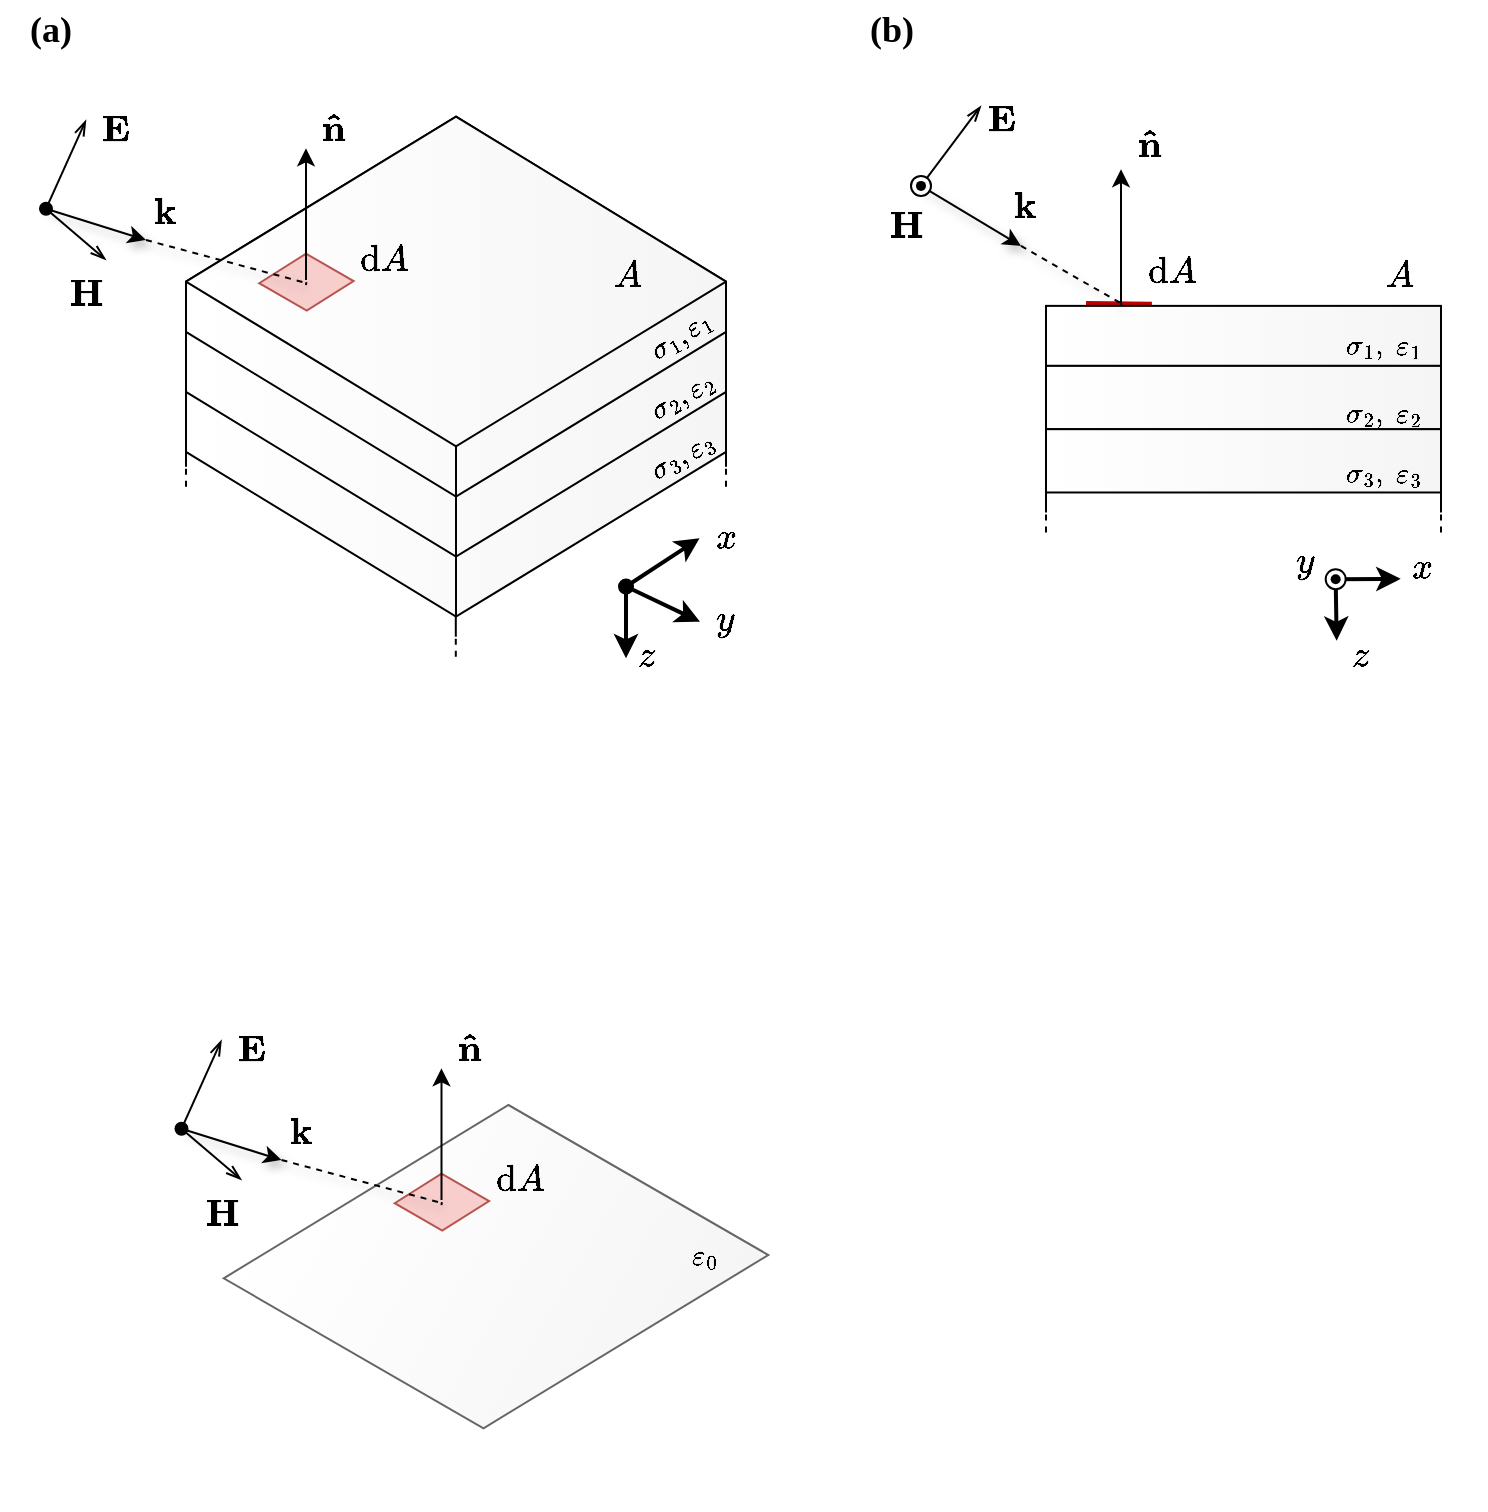 <mxfile version="18.0.6" type="device"><diagram id="U_iILSM88MHI5gb71mpy" name="Page-1"><mxGraphModel dx="1673" dy="1035" grid="1" gridSize="10" guides="1" tooltips="1" connect="1" arrows="1" fold="1" page="1" pageScale="1" pageWidth="1654" pageHeight="1169" math="1" shadow="0"><root><mxCell id="0"/><mxCell id="1" parent="0"/><mxCell id="bYvOaHDMlAFuU2vmQatj-49" value="" style="endArrow=none;html=1;rounded=0;strokeColor=#BD0000;strokeWidth=5;exitX=0.191;exitY=-0.006;exitDx=0;exitDy=0;exitPerimeter=0;entryX=0.268;entryY=0.014;entryDx=0;entryDy=0;entryPerimeter=0;" parent="1" target="bYvOaHDMlAFuU2vmQatj-14" edge="1"><mxGeometry width="50" height="50" relative="1" as="geometry"><mxPoint x="590.002" y="202.94" as="sourcePoint"/><mxPoint x="618.8" y="203.12" as="targetPoint"/></mxGeometry></mxCell><mxCell id="bYvOaHDMlAFuU2vmQatj-2" value="" style="whiteSpace=wrap;html=1;shape=mxgraph.basic.isocube;isoAngle=18.86;fontSize=18;fillColor=#f5f5f5;fontColor=#333333;strokeColor=#000000;gradientColor=#ffffff;gradientDirection=west;" parent="1" vertex="1"><mxGeometry x="140" y="146.27" width="270" height="212.08" as="geometry"/></mxCell><mxCell id="kk_CshJzOZGwAHu3Lzx9-15" value="" style="whiteSpace=wrap;html=1;shape=mxgraph.basic.isocube;isoAngle=18.86;fontSize=18;fillColor=#f5f5f5;fontColor=#333333;strokeColor=#000000;gradientColor=#ffffff;gradientDirection=west;" parent="1" vertex="1"><mxGeometry x="140" y="108.35" width="270" height="220" as="geometry"/></mxCell><mxCell id="kk_CshJzOZGwAHu3Lzx9-16" value="" style="whiteSpace=wrap;html=1;shape=mxgraph.basic.isocube;isoAngle=18.86;fontSize=18;fillColor=#f5f5f5;fontColor=#333333;strokeColor=#000000;gradientColor=#ffffff;gradientDirection=west;" parent="1" vertex="1"><mxGeometry x="140" y="108.35" width="270" height="190" as="geometry"/></mxCell><mxCell id="kk_CshJzOZGwAHu3Lzx9-24" value="&lt;font face=&quot;serif&quot; style=&quot;font-size: 14px&quot;&gt;$$ \sigma_2, $$&lt;/font&gt;" style="text;html=1;strokeColor=none;fillColor=none;align=center;verticalAlign=middle;whiteSpace=wrap;rounded=0;rotation=-30;" parent="1" vertex="1"><mxGeometry x="371.03" y="236.56" width="20" height="30" as="geometry"/></mxCell><mxCell id="kk_CshJzOZGwAHu3Lzx9-25" value="&lt;font face=&quot;serif&quot; style=&quot;font-size: 14px&quot;&gt;$$ \varepsilon_2 $$&lt;/font&gt;" style="text;html=1;strokeColor=none;fillColor=none;align=center;verticalAlign=middle;whiteSpace=wrap;rounded=0;rotation=-30;" parent="1" vertex="1"><mxGeometry x="391.63" y="232.79" width="10.98" height="20" as="geometry"/></mxCell><mxCell id="uXs8sqpdoN_Wdo4yryua-9" value="&lt;font face=&quot;serif&quot; style=&quot;font-size: 18px;&quot;&gt;$$ A $$&lt;/font&gt;" style="text;html=1;strokeColor=none;fillColor=none;align=center;verticalAlign=middle;whiteSpace=wrap;rounded=0;" parent="1" vertex="1"><mxGeometry x="351.03" y="173.35" width="20" height="30" as="geometry"/></mxCell><mxCell id="kk_CshJzOZGwAHu3Lzx9-34" value="" style="endArrow=openThin;html=1;rounded=0;endFill=0;startArrow=oval;startFill=1;" parent="1" edge="1"><mxGeometry width="50" height="50" relative="1" as="geometry"><mxPoint x="70" y="154.41" as="sourcePoint"/><mxPoint x="90" y="110" as="targetPoint"/></mxGeometry></mxCell><mxCell id="kk_CshJzOZGwAHu3Lzx9-35" value="" style="endArrow=openThin;html=1;rounded=0;endFill=0;" parent="1" edge="1"><mxGeometry width="50" height="50" relative="1" as="geometry"><mxPoint x="70" y="154.41" as="sourcePoint"/><mxPoint x="100" y="180" as="targetPoint"/></mxGeometry></mxCell><mxCell id="kk_CshJzOZGwAHu3Lzx9-36" value="" style="endArrow=classic;html=1;endFill=1;strokeWidth=1;strokeColor=default;targetPerimeterSpacing=0;sourcePerimeterSpacing=7;rounded=0;shadow=1;" parent="1" edge="1"><mxGeometry width="50" height="50" relative="1" as="geometry"><mxPoint x="70" y="154.41" as="sourcePoint"/><mxPoint x="120" y="170" as="targetPoint"/></mxGeometry></mxCell><mxCell id="kk_CshJzOZGwAHu3Lzx9-38" value="&lt;font face=&quot;serif&quot; style=&quot;font-size: 18px;&quot;&gt;$$ \mathbf{H} $$&lt;/font&gt;" style="text;html=1;strokeColor=none;fillColor=none;align=center;verticalAlign=middle;whiteSpace=wrap;rounded=0;" parent="1" vertex="1"><mxGeometry x="80" y="183.35" width="20" height="26.65" as="geometry"/></mxCell><mxCell id="kk_CshJzOZGwAHu3Lzx9-39" value="&lt;font face=&quot;serif&quot; style=&quot;font-size: 18px;&quot;&gt;$$ \mathbf{k} $$&lt;/font&gt;" style="text;html=1;strokeColor=none;fillColor=none;align=center;verticalAlign=middle;whiteSpace=wrap;rounded=0;" parent="1" vertex="1"><mxGeometry x="120" y="140.85" width="20" height="30" as="geometry"/></mxCell><mxCell id="kk_CshJzOZGwAHu3Lzx9-43" value="" style="endArrow=none;html=1;endFill=0;strokeWidth=1;strokeColor=default;rounded=0;shadow=1;dashed=1;startArrow=none;" parent="1" edge="1"><mxGeometry width="50" height="50" relative="1" as="geometry"><mxPoint x="206.915" y="199.815" as="sourcePoint"/><mxPoint x="207" y="200" as="targetPoint"/></mxGeometry></mxCell><mxCell id="kk_CshJzOZGwAHu3Lzx9-45" value="&lt;font face=&quot;serif&quot; style=&quot;font-size: 18px;&quot;&gt;$$ \mathrm{d}A $$&lt;/font&gt;" style="text;html=1;strokeColor=none;fillColor=none;align=center;verticalAlign=middle;whiteSpace=wrap;rounded=0;" parent="1" vertex="1"><mxGeometry x="229.02" y="165" width="20" height="30" as="geometry"/></mxCell><mxCell id="bYvOaHDMlAFuU2vmQatj-3" value="&lt;font face=&quot;serif&quot; style=&quot;font-size: 14px&quot;&gt;$$ \sigma_1, $$&lt;/font&gt;" style="text;html=1;strokeColor=none;fillColor=none;align=center;verticalAlign=middle;whiteSpace=wrap;rounded=0;rotation=-30;" parent="1" vertex="1"><mxGeometry x="371.03" y="206.56" width="20" height="30" as="geometry"/></mxCell><mxCell id="bYvOaHDMlAFuU2vmQatj-4" value="&lt;font face=&quot;serif&quot; style=&quot;font-size: 14px&quot;&gt;$$ \varepsilon_1 $$&lt;/font&gt;" style="text;html=1;strokeColor=none;fillColor=none;align=center;verticalAlign=middle;whiteSpace=wrap;rounded=0;rotation=-30;" parent="1" vertex="1"><mxGeometry x="391.03" y="206.56" width="10.98" height="11.65" as="geometry"/></mxCell><mxCell id="bYvOaHDMlAFuU2vmQatj-5" value="&lt;font face=&quot;serif&quot; style=&quot;font-size: 14px&quot;&gt;$$ \sigma_3, $$&lt;/font&gt;" style="text;html=1;strokeColor=none;fillColor=none;align=center;verticalAlign=middle;whiteSpace=wrap;rounded=0;rotation=-30;" parent="1" vertex="1"><mxGeometry x="371.03" y="266.56" width="20" height="30" as="geometry"/></mxCell><mxCell id="bYvOaHDMlAFuU2vmQatj-6" value="&lt;font face=&quot;serif&quot; style=&quot;font-size: 14px&quot;&gt;$$ \varepsilon_3 $$&lt;/font&gt;" style="text;html=1;strokeColor=none;fillColor=none;align=center;verticalAlign=middle;whiteSpace=wrap;rounded=0;rotation=-30;" parent="1" vertex="1"><mxGeometry x="391.63" y="262.79" width="10.98" height="20" as="geometry"/></mxCell><mxCell id="bYvOaHDMlAFuU2vmQatj-7" value="" style="endArrow=none;dashed=1;html=1;rounded=0;" parent="1" edge="1"><mxGeometry width="50" height="50" relative="1" as="geometry"><mxPoint x="140" y="293.35" as="sourcePoint"/><mxPoint x="140" y="283.35" as="targetPoint"/></mxGeometry></mxCell><mxCell id="bYvOaHDMlAFuU2vmQatj-9" value="" style="endArrow=none;html=1;rounded=0;" parent="1" edge="1"><mxGeometry width="50" height="50" relative="1" as="geometry"><mxPoint x="140" y="283.35" as="sourcePoint"/><mxPoint x="140" y="273.35" as="targetPoint"/></mxGeometry></mxCell><mxCell id="bYvOaHDMlAFuU2vmQatj-10" value="" style="endArrow=none;dashed=1;html=1;rounded=0;" parent="1" edge="1"><mxGeometry width="50" height="50" relative="1" as="geometry"><mxPoint x="274.9" y="378.35" as="sourcePoint"/><mxPoint x="274.9" y="368.35" as="targetPoint"/></mxGeometry></mxCell><mxCell id="bYvOaHDMlAFuU2vmQatj-11" value="" style="endArrow=none;html=1;rounded=0;" parent="1" edge="1"><mxGeometry width="50" height="50" relative="1" as="geometry"><mxPoint x="274.9" y="368.35" as="sourcePoint"/><mxPoint x="274.9" y="358.35" as="targetPoint"/></mxGeometry></mxCell><mxCell id="bYvOaHDMlAFuU2vmQatj-12" value="" style="endArrow=none;dashed=1;html=1;rounded=0;" parent="1" edge="1"><mxGeometry width="50" height="50" relative="1" as="geometry"><mxPoint x="410" y="293.35" as="sourcePoint"/><mxPoint x="410" y="283.35" as="targetPoint"/></mxGeometry></mxCell><mxCell id="bYvOaHDMlAFuU2vmQatj-13" value="" style="endArrow=none;html=1;rounded=0;" parent="1" edge="1"><mxGeometry width="50" height="50" relative="1" as="geometry"><mxPoint x="410" y="283.35" as="sourcePoint"/><mxPoint x="410" y="273.35" as="targetPoint"/></mxGeometry></mxCell><mxCell id="bYvOaHDMlAFuU2vmQatj-14" value="" style="rounded=0;whiteSpace=wrap;html=1;fontSize=18;fillColor=#f5f5f5;gradientDirection=west;fontColor=#333333;strokeColor=#000000;gradientColor=#ffffff;" parent="1" vertex="1"><mxGeometry x="570" y="202.94" width="197.5" height="30" as="geometry"/></mxCell><mxCell id="bYvOaHDMlAFuU2vmQatj-15" value="" style="rounded=0;whiteSpace=wrap;html=1;fontSize=18;fillColor=#f5f5f5;gradientDirection=west;fontColor=#333333;strokeColor=#000000;gradientColor=#ffffff;" parent="1" vertex="1"><mxGeometry x="570" y="232.94" width="197.5" height="31.65" as="geometry"/></mxCell><mxCell id="bYvOaHDMlAFuU2vmQatj-20" value="&lt;font face=&quot;serif&quot; style=&quot;font-size: 18px;&quot;&gt;$$ A $$&lt;/font&gt;" style="text;html=1;strokeColor=none;fillColor=none;align=center;verticalAlign=middle;whiteSpace=wrap;rounded=0;" parent="1" vertex="1"><mxGeometry x="737.34" y="172.94" width="20" height="30" as="geometry"/></mxCell><mxCell id="bYvOaHDMlAFuU2vmQatj-21" value="" style="endArrow=openThin;html=1;rounded=0;endFill=0;" parent="1" edge="1"><mxGeometry width="50" height="50" relative="1" as="geometry"><mxPoint x="507.5" y="142.94" as="sourcePoint"/><mxPoint x="537.5" y="102.94" as="targetPoint"/></mxGeometry></mxCell><mxCell id="bYvOaHDMlAFuU2vmQatj-22" value="" style="endArrow=classic;html=1;endFill=1;strokeWidth=1;strokeColor=default;targetPerimeterSpacing=0;sourcePerimeterSpacing=7;rounded=0;shadow=1;" parent="1" edge="1"><mxGeometry width="50" height="50" relative="1" as="geometry"><mxPoint x="507.5" y="142.94" as="sourcePoint"/><mxPoint x="557.5" y="172.94" as="targetPoint"/></mxGeometry></mxCell><mxCell id="bYvOaHDMlAFuU2vmQatj-23" value="&lt;font face=&quot;serif&quot; style=&quot;font-size: 18px;&quot;&gt;$$ \mathbf{E} $$&lt;/font&gt;" style="text;html=1;strokeColor=none;fillColor=none;align=center;verticalAlign=middle;whiteSpace=wrap;rounded=0;" parent="1" vertex="1"><mxGeometry x="537.5" y="94.59" width="20" height="30" as="geometry"/></mxCell><mxCell id="bYvOaHDMlAFuU2vmQatj-24" value="&lt;font face=&quot;serif&quot; style=&quot;font-size: 18px;&quot;&gt;$$ \mathbf{H} $$&lt;/font&gt;" style="text;html=1;strokeColor=none;fillColor=none;align=center;verticalAlign=middle;whiteSpace=wrap;rounded=0;" parent="1" vertex="1"><mxGeometry x="490" y="152.94" width="20" height="20" as="geometry"/></mxCell><mxCell id="bYvOaHDMlAFuU2vmQatj-25" value="" style="ellipse;whiteSpace=wrap;html=1;aspect=fixed;fontSize=18;gradientDirection=west;" parent="1" vertex="1"><mxGeometry x="502.5" y="137.94" width="10" height="10" as="geometry"/></mxCell><mxCell id="bYvOaHDMlAFuU2vmQatj-26" value="" style="ellipse;whiteSpace=wrap;html=1;aspect=fixed;fontSize=18;gradientDirection=west;strokeColor=none;fillColor=#000000;strokeWidth=1;" parent="1" vertex="1"><mxGeometry x="505" y="140.44" width="5" height="5" as="geometry"/></mxCell><mxCell id="bYvOaHDMlAFuU2vmQatj-29" value="&lt;font face=&quot;serif&quot; style=&quot;font-size: 14px&quot;&gt;$$ \sigma_1, $$&lt;/font&gt;" style="text;html=1;strokeColor=none;fillColor=none;align=center;verticalAlign=middle;whiteSpace=wrap;rounded=0;rotation=0;" parent="1" vertex="1"><mxGeometry x="718.59" y="207.94" width="20" height="30" as="geometry"/></mxCell><mxCell id="bYvOaHDMlAFuU2vmQatj-30" value="&lt;font face=&quot;serif&quot; style=&quot;font-size: 14px&quot;&gt;$$ \varepsilon_1 $$&lt;/font&gt;" style="text;html=1;strokeColor=none;fillColor=none;align=center;verticalAlign=middle;whiteSpace=wrap;rounded=0;rotation=0;" parent="1" vertex="1"><mxGeometry x="741.52" y="212.94" width="20" height="20" as="geometry"/></mxCell><mxCell id="bYvOaHDMlAFuU2vmQatj-31" value="&lt;font face=&quot;serif&quot; style=&quot;font-size: 14px&quot;&gt;$$ \sigma_2, $$&lt;/font&gt;" style="text;html=1;strokeColor=none;fillColor=none;align=center;verticalAlign=middle;whiteSpace=wrap;rounded=0;rotation=0;" parent="1" vertex="1"><mxGeometry x="718.59" y="241.9" width="20" height="30" as="geometry"/></mxCell><mxCell id="bYvOaHDMlAFuU2vmQatj-32" value="&lt;font face=&quot;serif&quot; style=&quot;font-size: 14px&quot;&gt;$$ \varepsilon_2 $$&lt;/font&gt;" style="text;html=1;strokeColor=none;fillColor=none;align=center;verticalAlign=middle;whiteSpace=wrap;rounded=0;rotation=0;" parent="1" vertex="1"><mxGeometry x="741.52" y="246.9" width="20" height="20" as="geometry"/></mxCell><mxCell id="bYvOaHDMlAFuU2vmQatj-33" value="&lt;font face=&quot;serif&quot; style=&quot;font-size: 18px;&quot;&gt;$$ \mathbf{k} $$&lt;/font&gt;" style="text;html=1;strokeColor=none;fillColor=none;align=center;verticalAlign=middle;whiteSpace=wrap;rounded=0;" parent="1" vertex="1"><mxGeometry x="550" y="137.94" width="20" height="30" as="geometry"/></mxCell><mxCell id="bYvOaHDMlAFuU2vmQatj-34" value="" style="endArrow=classic;html=1;rounded=0;endFill=1;strokeColor=#000000;" parent="1" edge="1"><mxGeometry width="50" height="50" relative="1" as="geometry"><mxPoint x="607.5" y="202.94" as="sourcePoint"/><mxPoint x="607.5" y="134.59" as="targetPoint"/></mxGeometry></mxCell><mxCell id="bYvOaHDMlAFuU2vmQatj-43" value="&lt;font face=&quot;serif&quot; style=&quot;font-size: 18px;&quot;&gt;$$ \mathrm{d}A $$&lt;/font&gt;" style="text;html=1;strokeColor=none;fillColor=none;align=center;verticalAlign=middle;whiteSpace=wrap;rounded=0;" parent="1" vertex="1"><mxGeometry x="616.52" y="164.59" width="33.48" height="43.35" as="geometry"/></mxCell><mxCell id="bYvOaHDMlAFuU2vmQatj-44" value="" style="endArrow=none;html=1;endFill=0;strokeWidth=1;strokeColor=default;sourcePerimeterSpacing=7;rounded=0;shadow=1;dashed=1;entryX=0.193;entryY=-0.03;entryDx=0;entryDy=0;entryPerimeter=0;" parent="1" target="bYvOaHDMlAFuU2vmQatj-14" edge="1"><mxGeometry width="50" height="50" relative="1" as="geometry"><mxPoint x="557.5" y="172.94" as="sourcePoint"/><mxPoint x="608.47" y="200.6" as="targetPoint"/></mxGeometry></mxCell><mxCell id="bYvOaHDMlAFuU2vmQatj-45" value="" style="rounded=0;whiteSpace=wrap;html=1;fontSize=18;fillColor=#f5f5f5;gradientDirection=west;fontColor=#333333;strokeColor=#000000;gradientColor=#ffffff;" parent="1" vertex="1"><mxGeometry x="570" y="264.59" width="197.5" height="31.65" as="geometry"/></mxCell><mxCell id="bYvOaHDMlAFuU2vmQatj-46" value="&lt;font face=&quot;serif&quot; style=&quot;font-size: 14px&quot;&gt;$$ \sigma_3, $$&lt;/font&gt;" style="text;html=1;strokeColor=none;fillColor=none;align=center;verticalAlign=middle;whiteSpace=wrap;rounded=0;rotation=0;" parent="1" vertex="1"><mxGeometry x="718.59" y="271.9" width="20" height="30" as="geometry"/></mxCell><mxCell id="bYvOaHDMlAFuU2vmQatj-47" value="&lt;font face=&quot;serif&quot; style=&quot;font-size: 14px&quot;&gt;$$ \varepsilon_3 $$&lt;/font&gt;" style="text;html=1;strokeColor=none;fillColor=none;align=center;verticalAlign=middle;whiteSpace=wrap;rounded=0;rotation=0;" parent="1" vertex="1"><mxGeometry x="741.52" y="276.9" width="20" height="20" as="geometry"/></mxCell><mxCell id="bYvOaHDMlAFuU2vmQatj-50" value="" style="endArrow=none;dashed=1;html=1;rounded=0;" parent="1" edge="1"><mxGeometry width="50" height="50" relative="1" as="geometry"><mxPoint x="570" y="316.24" as="sourcePoint"/><mxPoint x="570" y="306.24" as="targetPoint"/></mxGeometry></mxCell><mxCell id="bYvOaHDMlAFuU2vmQatj-51" value="" style="endArrow=none;html=1;rounded=0;" parent="1" edge="1"><mxGeometry width="50" height="50" relative="1" as="geometry"><mxPoint x="570" y="306.24" as="sourcePoint"/><mxPoint x="570" y="296.24" as="targetPoint"/></mxGeometry></mxCell><mxCell id="bYvOaHDMlAFuU2vmQatj-52" value="" style="endArrow=none;dashed=1;html=1;rounded=0;" parent="1" edge="1"><mxGeometry width="50" height="50" relative="1" as="geometry"><mxPoint x="767.5" y="316.24" as="sourcePoint"/><mxPoint x="767.5" y="306.24" as="targetPoint"/></mxGeometry></mxCell><mxCell id="bYvOaHDMlAFuU2vmQatj-53" value="" style="endArrow=none;html=1;rounded=0;" parent="1" edge="1"><mxGeometry width="50" height="50" relative="1" as="geometry"><mxPoint x="767.5" y="306.24" as="sourcePoint"/><mxPoint x="767.5" y="296.24" as="targetPoint"/></mxGeometry></mxCell><mxCell id="bYvOaHDMlAFuU2vmQatj-70" value="" style="endArrow=classic;html=1;rounded=0;endFill=1;startArrow=oval;startFill=1;strokeWidth=2;" parent="1" edge="1"><mxGeometry width="50" height="50" relative="1" as="geometry"><mxPoint x="360" y="343.28" as="sourcePoint"/><mxPoint x="396.77" y="319.17" as="targetPoint"/></mxGeometry></mxCell><mxCell id="bYvOaHDMlAFuU2vmQatj-71" value="" style="endArrow=classic;html=1;rounded=0;endFill=1;strokeWidth=2;" parent="1" edge="1"><mxGeometry width="50" height="50" relative="1" as="geometry"><mxPoint x="360" y="343.28" as="sourcePoint"/><mxPoint x="397" y="360.82" as="targetPoint"/></mxGeometry></mxCell><mxCell id="bYvOaHDMlAFuU2vmQatj-72" value="" style="endArrow=classic;html=1;endFill=1;strokeWidth=2;strokeColor=default;targetPerimeterSpacing=0;sourcePerimeterSpacing=7;rounded=0;shadow=0;" parent="1" edge="1"><mxGeometry width="50" height="50" relative="1" as="geometry"><mxPoint x="360" y="343.28" as="sourcePoint"/><mxPoint x="360" y="379.17" as="targetPoint"/></mxGeometry></mxCell><mxCell id="bYvOaHDMlAFuU2vmQatj-73" value="&lt;font face=&quot;serif&quot; style=&quot;font-size: 18px;&quot;&gt;$$ x $$&lt;/font&gt;" style="text;html=1;strokeColor=none;fillColor=none;align=center;verticalAlign=middle;whiteSpace=wrap;rounded=0;" parent="1" vertex="1"><mxGeometry x="400" y="308.35" width="20" height="21.65" as="geometry"/></mxCell><mxCell id="bYvOaHDMlAFuU2vmQatj-74" value="&lt;font face=&quot;serif&quot; style=&quot;font-size: 18px;&quot;&gt;$$ y $$&lt;/font&gt;" style="text;html=1;strokeColor=none;fillColor=none;align=center;verticalAlign=middle;whiteSpace=wrap;rounded=0;" parent="1" vertex="1"><mxGeometry x="400" y="349.17" width="20" height="21.65" as="geometry"/></mxCell><mxCell id="bYvOaHDMlAFuU2vmQatj-75" value="&lt;font face=&quot;serif&quot; style=&quot;font-size: 18px;&quot;&gt;$$ z $$&lt;/font&gt;" style="text;html=1;strokeColor=none;fillColor=none;align=center;verticalAlign=middle;whiteSpace=wrap;rounded=0;" parent="1" vertex="1"><mxGeometry x="360" y="362.94" width="20" height="30" as="geometry"/></mxCell><mxCell id="bYvOaHDMlAFuU2vmQatj-84" value="" style="endArrow=classic;html=1;rounded=0;endFill=1;strokeWidth=2;" parent="1" edge="1"><mxGeometry width="50" height="50" relative="1" as="geometry"><mxPoint x="714.84" y="339.59" as="sourcePoint"/><mxPoint x="747.34" y="339.42" as="targetPoint"/></mxGeometry></mxCell><mxCell id="bYvOaHDMlAFuU2vmQatj-85" value="" style="endArrow=classic;html=1;endFill=1;strokeWidth=2;strokeColor=default;targetPerimeterSpacing=0;sourcePerimeterSpacing=7;rounded=0;shadow=0;" parent="1" edge="1"><mxGeometry width="50" height="50" relative="1" as="geometry"><mxPoint x="714.84" y="339.59" as="sourcePoint"/><mxPoint x="715.34" y="370.42" as="targetPoint"/></mxGeometry></mxCell><mxCell id="bYvOaHDMlAFuU2vmQatj-88" value="" style="ellipse;whiteSpace=wrap;html=1;aspect=fixed;fontSize=18;gradientDirection=west;" parent="1" vertex="1"><mxGeometry x="709.84" y="334.59" width="10" height="10" as="geometry"/></mxCell><mxCell id="bYvOaHDMlAFuU2vmQatj-89" value="" style="ellipse;whiteSpace=wrap;html=1;aspect=fixed;fontSize=18;gradientDirection=west;strokeColor=none;fillColor=#000000;strokeWidth=1;" parent="1" vertex="1"><mxGeometry x="712.34" y="337.09" width="5" height="5" as="geometry"/></mxCell><mxCell id="bYvOaHDMlAFuU2vmQatj-91" value="&lt;font face=&quot;serif&quot; style=&quot;font-size: 18px;&quot;&gt;$$ z $$&lt;/font&gt;" style="text;html=1;strokeColor=none;fillColor=none;align=center;verticalAlign=middle;whiteSpace=wrap;rounded=0;" parent="1" vertex="1"><mxGeometry x="717.34" y="362.94" width="20" height="30" as="geometry"/></mxCell><mxCell id="bYvOaHDMlAFuU2vmQatj-92" value="&lt;font face=&quot;serif&quot; style=&quot;font-size: 18px;&quot;&gt;$$ y $$&lt;/font&gt;" style="text;html=1;strokeColor=none;fillColor=none;align=center;verticalAlign=middle;whiteSpace=wrap;rounded=0;" parent="1" vertex="1"><mxGeometry x="689.84" y="320.44" width="20" height="21.65" as="geometry"/></mxCell><mxCell id="bYvOaHDMlAFuU2vmQatj-93" value="&lt;font face=&quot;serif&quot; style=&quot;font-size: 18px;&quot;&gt;$$ x $$&lt;/font&gt;" style="text;html=1;strokeColor=none;fillColor=none;align=center;verticalAlign=middle;whiteSpace=wrap;rounded=0;" parent="1" vertex="1"><mxGeometry x="747.5" y="322.94" width="20" height="21.65" as="geometry"/></mxCell><mxCell id="bYvOaHDMlAFuU2vmQatj-94" value="" style="shape=parallelogram;perimeter=parallelogramPerimeter;whiteSpace=wrap;html=1;fixedSize=1;rotation=30;size=12.91;fillColor=#f8cecc;strokeColor=#b85450;gradientDirection=west;" parent="1" vertex="1"><mxGeometry x="180.0" y="178.84" width="40.38" height="24.51" as="geometry"/></mxCell><mxCell id="bYvOaHDMlAFuU2vmQatj-96" value="" style="endArrow=none;html=1;rounded=0;endFill=1;strokeColor=#000000;" parent="1" target="bYvOaHDMlAFuU2vmQatj-94" edge="1"><mxGeometry width="50" height="50" relative="1" as="geometry"><mxPoint x="200" y="192.53" as="sourcePoint"/><mxPoint x="200" y="124.18" as="targetPoint"/></mxGeometry></mxCell><mxCell id="bYvOaHDMlAFuU2vmQatj-56" value="" style="endArrow=classic;html=1;rounded=0;endFill=1;strokeColor=#000000;startArrow=none;" parent="1" edge="1"><mxGeometry width="50" height="50" relative="1" as="geometry"><mxPoint x="200" y="190" as="sourcePoint"/><mxPoint x="200.0" y="124.18" as="targetPoint"/></mxGeometry></mxCell><mxCell id="kk_CshJzOZGwAHu3Lzx9-44" value="" style="endArrow=none;html=1;endFill=0;strokeWidth=1;strokeColor=default;sourcePerimeterSpacing=7;rounded=0;shadow=1;dashed=1;entryX=0;entryY=0.25;entryDx=0;entryDy=0;" parent="1" edge="1"><mxGeometry width="50" height="50" relative="1" as="geometry"><mxPoint x="120" y="170" as="sourcePoint"/><mxPoint x="200.372" y="191.572" as="targetPoint"/></mxGeometry></mxCell><mxCell id="bYvOaHDMlAFuU2vmQatj-97" value="&lt;font face=&quot;serif&quot; style=&quot;font-size: 18px;&quot;&gt;$$ \mathbf{E} $$&lt;/font&gt;" style="text;html=1;strokeColor=none;fillColor=none;align=center;verticalAlign=middle;whiteSpace=wrap;rounded=0;" parent="1" vertex="1"><mxGeometry x="90" y="100" width="30" height="30" as="geometry"/></mxCell><mxCell id="O_Judm7HOSaHhhexEtUI-1" value="" style="shape=parallelogram;perimeter=parallelogramPerimeter;whiteSpace=wrap;html=1;fixedSize=1;rotation=30;size=80;fillColor=#f5f5f5;fontColor=#333333;strokeColor=#666666;gradientColor=#ffffff;gradientDirection=west;" parent="1" vertex="1"><mxGeometry x="180" y="610.21" width="230" height="146.23" as="geometry"/></mxCell><mxCell id="O_Judm7HOSaHhhexEtUI-18" value="" style="endArrow=openThin;html=1;rounded=0;endFill=0;startArrow=oval;startFill=1;" parent="1" edge="1"><mxGeometry width="50" height="50" relative="1" as="geometry"><mxPoint x="137.75" y="614.41" as="sourcePoint"/><mxPoint x="157.75" y="570" as="targetPoint"/></mxGeometry></mxCell><mxCell id="O_Judm7HOSaHhhexEtUI-19" value="" style="endArrow=openThin;html=1;rounded=0;endFill=0;" parent="1" edge="1"><mxGeometry width="50" height="50" relative="1" as="geometry"><mxPoint x="137.75" y="614.41" as="sourcePoint"/><mxPoint x="167.75" y="640" as="targetPoint"/></mxGeometry></mxCell><mxCell id="O_Judm7HOSaHhhexEtUI-20" value="" style="endArrow=classic;html=1;endFill=1;strokeWidth=1;strokeColor=default;targetPerimeterSpacing=0;sourcePerimeterSpacing=7;rounded=0;shadow=1;" parent="1" edge="1"><mxGeometry width="50" height="50" relative="1" as="geometry"><mxPoint x="137.75" y="614.41" as="sourcePoint"/><mxPoint x="187.75" y="630" as="targetPoint"/></mxGeometry></mxCell><mxCell id="O_Judm7HOSaHhhexEtUI-21" value="&lt;font face=&quot;serif&quot; style=&quot;font-size: 18px;&quot;&gt;$$ \mathbf{H} $$&lt;/font&gt;" style="text;html=1;strokeColor=none;fillColor=none;align=center;verticalAlign=middle;whiteSpace=wrap;rounded=0;" parent="1" vertex="1"><mxGeometry x="147.75" y="643.35" width="20" height="26.65" as="geometry"/></mxCell><mxCell id="O_Judm7HOSaHhhexEtUI-22" value="&lt;font face=&quot;serif&quot; style=&quot;font-size: 18px;&quot;&gt;$$ \mathbf{k} $$&lt;/font&gt;" style="text;html=1;strokeColor=none;fillColor=none;align=center;verticalAlign=middle;whiteSpace=wrap;rounded=0;" parent="1" vertex="1"><mxGeometry x="187.75" y="600.85" width="20" height="30" as="geometry"/></mxCell><mxCell id="O_Judm7HOSaHhhexEtUI-23" value="" style="endArrow=none;html=1;endFill=0;strokeWidth=1;strokeColor=default;rounded=0;shadow=1;dashed=1;startArrow=none;" parent="1" edge="1"><mxGeometry width="50" height="50" relative="1" as="geometry"><mxPoint x="274.665" y="659.815" as="sourcePoint"/><mxPoint x="274.75" y="660" as="targetPoint"/></mxGeometry></mxCell><mxCell id="O_Judm7HOSaHhhexEtUI-24" value="&lt;font face=&quot;serif&quot; style=&quot;font-size: 18px;&quot;&gt;$$ \mathrm{d}A $$&lt;/font&gt;" style="text;html=1;strokeColor=none;fillColor=none;align=center;verticalAlign=middle;whiteSpace=wrap;rounded=0;" parent="1" vertex="1"><mxGeometry x="296.77" y="625" width="20" height="30" as="geometry"/></mxCell><mxCell id="O_Judm7HOSaHhhexEtUI-26" value="" style="shape=parallelogram;perimeter=parallelogramPerimeter;whiteSpace=wrap;html=1;fixedSize=1;rotation=30;size=12.91;fillColor=#f8cecc;strokeColor=#b85450;gradientDirection=west;" parent="1" vertex="1"><mxGeometry x="247.75" y="638.84" width="40.38" height="24.51" as="geometry"/></mxCell><mxCell id="O_Judm7HOSaHhhexEtUI-27" value="" style="endArrow=none;html=1;rounded=0;endFill=1;strokeColor=#000000;" parent="1" target="O_Judm7HOSaHhhexEtUI-26" edge="1"><mxGeometry width="50" height="50" relative="1" as="geometry"><mxPoint x="267.75" y="652.53" as="sourcePoint"/><mxPoint x="267.75" y="584.18" as="targetPoint"/></mxGeometry></mxCell><mxCell id="O_Judm7HOSaHhhexEtUI-28" value="" style="endArrow=classic;html=1;rounded=0;endFill=1;strokeColor=#000000;startArrow=none;" parent="1" edge="1"><mxGeometry width="50" height="50" relative="1" as="geometry"><mxPoint x="267.75" y="650" as="sourcePoint"/><mxPoint x="267.75" y="584.18" as="targetPoint"/></mxGeometry></mxCell><mxCell id="O_Judm7HOSaHhhexEtUI-29" value="" style="endArrow=none;html=1;endFill=0;strokeWidth=1;strokeColor=default;sourcePerimeterSpacing=7;rounded=0;shadow=1;dashed=1;entryX=0;entryY=0.25;entryDx=0;entryDy=0;" parent="1" edge="1"><mxGeometry width="50" height="50" relative="1" as="geometry"><mxPoint x="187.75" y="630" as="sourcePoint"/><mxPoint x="268.122" y="651.572" as="targetPoint"/></mxGeometry></mxCell><mxCell id="O_Judm7HOSaHhhexEtUI-30" value="&lt;font face=&quot;serif&quot; style=&quot;font-size: 18px;&quot;&gt;$$ \mathbf{E} $$&lt;/font&gt;" style="text;html=1;strokeColor=none;fillColor=none;align=center;verticalAlign=middle;whiteSpace=wrap;rounded=0;" parent="1" vertex="1"><mxGeometry x="157.75" y="560" width="30" height="30" as="geometry"/></mxCell><mxCell id="O_Judm7HOSaHhhexEtUI-35" value="&lt;font face=&quot;serif&quot; style=&quot;font-size: 14px&quot;&gt;$$ \varepsilon_0 $$&lt;/font&gt;" style="text;html=1;strokeColor=none;fillColor=none;align=center;verticalAlign=middle;whiteSpace=wrap;rounded=0;rotation=0;" parent="1" vertex="1"><mxGeometry x="390" y="668.21" width="20" height="20" as="geometry"/></mxCell><mxCell id="NfAJy_Cd37bn1ezHpScK-3" value="&lt;font face=&quot;serif&quot; style=&quot;font-size: 18px;&quot;&gt;$$&lt;br&gt;\mathbf {\hat n} $$&lt;/font&gt;" style="text;html=1;strokeColor=none;fillColor=none;align=center;verticalAlign=middle;whiteSpace=wrap;rounded=0;" parent="1" vertex="1"><mxGeometry x="199.02" y="100" width="30" height="30" as="geometry"/></mxCell><mxCell id="oeh1ZRhi-8SGWFRZZg2g-1" value="&lt;font face=&quot;serif&quot; style=&quot;font-size: 18px;&quot;&gt;$$&lt;br&gt;\mathbf {\hat n} $$&lt;/font&gt;" style="text;html=1;strokeColor=none;fillColor=none;align=center;verticalAlign=middle;whiteSpace=wrap;rounded=0;" parent="1" vertex="1"><mxGeometry x="606.52" y="107.94" width="30" height="30" as="geometry"/></mxCell><mxCell id="oeh1ZRhi-8SGWFRZZg2g-3" value="&lt;font face=&quot;serif&quot; style=&quot;font-size: 18px;&quot;&gt;$$&lt;br&gt;\mathbf {\hat n} $$&lt;/font&gt;" style="text;html=1;strokeColor=none;fillColor=none;align=center;verticalAlign=middle;whiteSpace=wrap;rounded=0;" parent="1" vertex="1"><mxGeometry x="266.77" y="560" width="30" height="30" as="geometry"/></mxCell><mxCell id="gRY6kCttvOYG0P1GChyT-1" value="&lt;font style=&quot;&quot; face=&quot;serif&quot;&gt;&lt;b style=&quot;&quot;&gt;&lt;font style=&quot;font-size: 18px;&quot;&gt;(a)&lt;/font&gt;&lt;/b&gt;&lt;/font&gt;" style="text;html=1;strokeColor=none;fillColor=none;align=left;verticalAlign=middle;whiteSpace=wrap;rounded=0;fontSize=18;" vertex="1" parent="1"><mxGeometry x="60" y="50.0" width="30" height="30" as="geometry"/></mxCell><mxCell id="gRY6kCttvOYG0P1GChyT-2" value="&lt;font style=&quot;&quot; face=&quot;serif&quot;&gt;&lt;b style=&quot;&quot;&gt;&lt;font style=&quot;font-size: 18px;&quot;&gt;(b)&lt;/font&gt;&lt;/b&gt;&lt;/font&gt;" style="text;html=1;strokeColor=none;fillColor=none;align=left;verticalAlign=middle;whiteSpace=wrap;rounded=0;fontSize=18;" vertex="1" parent="1"><mxGeometry x="480.0" y="50.0" width="30" height="30" as="geometry"/></mxCell></root></mxGraphModel></diagram></mxfile>